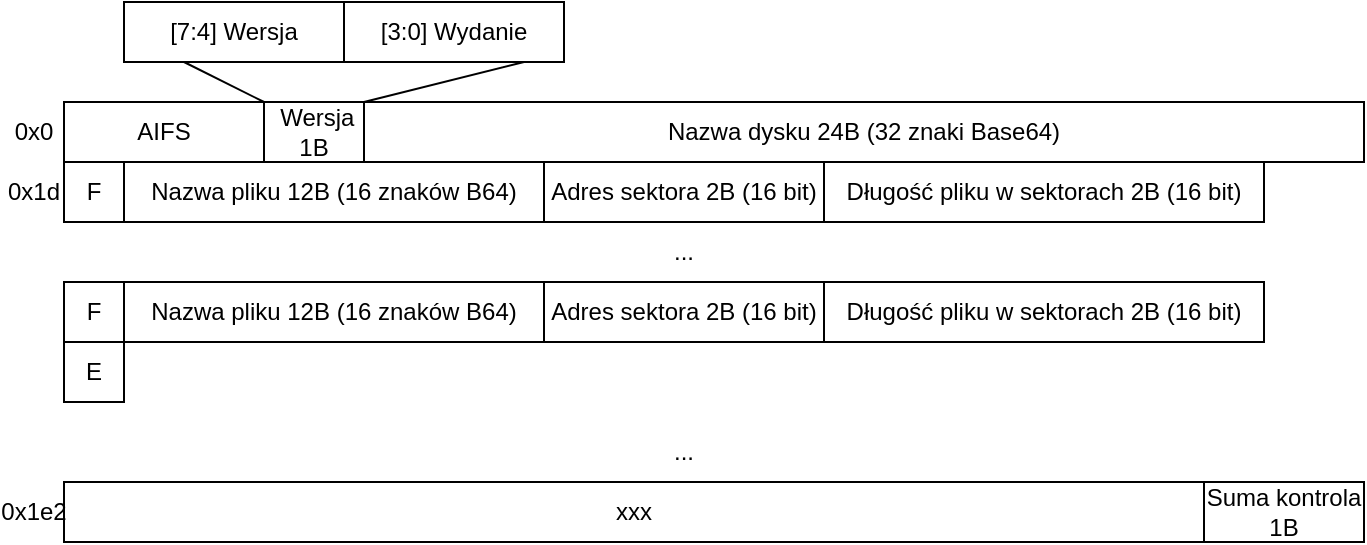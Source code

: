 <mxfile version="23.1.5" type="device">
  <diagram name="Strona-1" id="ckxG_nOQ_maH-sQQJCny">
    <mxGraphModel dx="1103" dy="736" grid="1" gridSize="10" guides="1" tooltips="1" connect="1" arrows="1" fold="1" page="1" pageScale="1" pageWidth="700" pageHeight="300" math="0" shadow="0">
      <root>
        <mxCell id="0" />
        <mxCell id="1" parent="0" />
        <mxCell id="4nAtlYZP7ZLarm_Cd7tP-1" value="&amp;nbsp;Wersja 1B" style="rounded=0;whiteSpace=wrap;html=1;" vertex="1" parent="1">
          <mxGeometry x="140" y="70" width="50" height="30" as="geometry" />
        </mxCell>
        <mxCell id="4nAtlYZP7ZLarm_Cd7tP-2" value="AIFS" style="rounded=0;whiteSpace=wrap;html=1;" vertex="1" parent="1">
          <mxGeometry x="40" y="70" width="100" height="30" as="geometry" />
        </mxCell>
        <mxCell id="4nAtlYZP7ZLarm_Cd7tP-3" value="Nazwa dysku 24B (32 znaki Base64)" style="rounded=0;whiteSpace=wrap;html=1;" vertex="1" parent="1">
          <mxGeometry x="190" y="70" width="500" height="30" as="geometry" />
        </mxCell>
        <mxCell id="4nAtlYZP7ZLarm_Cd7tP-4" value="F" style="rounded=0;whiteSpace=wrap;html=1;" vertex="1" parent="1">
          <mxGeometry x="40" y="100" width="30" height="30" as="geometry" />
        </mxCell>
        <mxCell id="4nAtlYZP7ZLarm_Cd7tP-5" value="Nazwa pliku 12B (16 znaków B64)" style="rounded=0;whiteSpace=wrap;html=1;" vertex="1" parent="1">
          <mxGeometry x="70" y="100" width="210" height="30" as="geometry" />
        </mxCell>
        <mxCell id="4nAtlYZP7ZLarm_Cd7tP-7" value="Adres sektora 2B (16 bit)" style="rounded=0;whiteSpace=wrap;html=1;" vertex="1" parent="1">
          <mxGeometry x="280" y="100" width="140" height="30" as="geometry" />
        </mxCell>
        <mxCell id="4nAtlYZP7ZLarm_Cd7tP-8" value="Długość pliku w sektorach 2B (16 bit)" style="rounded=0;whiteSpace=wrap;html=1;" vertex="1" parent="1">
          <mxGeometry x="420" y="100" width="220" height="30" as="geometry" />
        </mxCell>
        <mxCell id="4nAtlYZP7ZLarm_Cd7tP-9" value="..." style="text;html=1;align=center;verticalAlign=middle;whiteSpace=wrap;rounded=0;" vertex="1" parent="1">
          <mxGeometry x="320" y="130" width="60" height="30" as="geometry" />
        </mxCell>
        <mxCell id="4nAtlYZP7ZLarm_Cd7tP-18" value="F" style="rounded=0;whiteSpace=wrap;html=1;" vertex="1" parent="1">
          <mxGeometry x="40" y="160" width="30" height="30" as="geometry" />
        </mxCell>
        <mxCell id="4nAtlYZP7ZLarm_Cd7tP-19" value="Nazwa pliku 12B (16 znaków B64)" style="rounded=0;whiteSpace=wrap;html=1;" vertex="1" parent="1">
          <mxGeometry x="70" y="160" width="210" height="30" as="geometry" />
        </mxCell>
        <mxCell id="4nAtlYZP7ZLarm_Cd7tP-20" value="Adres sektora 2B (16 bit)" style="rounded=0;whiteSpace=wrap;html=1;" vertex="1" parent="1">
          <mxGeometry x="280" y="160" width="140" height="30" as="geometry" />
        </mxCell>
        <mxCell id="4nAtlYZP7ZLarm_Cd7tP-21" value="Długość pliku w sektorach 2B (16 bit)" style="rounded=0;whiteSpace=wrap;html=1;" vertex="1" parent="1">
          <mxGeometry x="420" y="160" width="220" height="30" as="geometry" />
        </mxCell>
        <mxCell id="4nAtlYZP7ZLarm_Cd7tP-23" value="E" style="rounded=0;whiteSpace=wrap;html=1;" vertex="1" parent="1">
          <mxGeometry x="40" y="190" width="30" height="30" as="geometry" />
        </mxCell>
        <mxCell id="4nAtlYZP7ZLarm_Cd7tP-24" value="..." style="text;html=1;align=center;verticalAlign=middle;whiteSpace=wrap;rounded=0;" vertex="1" parent="1">
          <mxGeometry x="320" y="230" width="60" height="30" as="geometry" />
        </mxCell>
        <mxCell id="4nAtlYZP7ZLarm_Cd7tP-26" value="Suma kontrola 1B" style="rounded=0;whiteSpace=wrap;html=1;" vertex="1" parent="1">
          <mxGeometry x="610" y="260" width="80" height="30" as="geometry" />
        </mxCell>
        <mxCell id="4nAtlYZP7ZLarm_Cd7tP-27" value="xxx" style="rounded=0;whiteSpace=wrap;html=1;" vertex="1" parent="1">
          <mxGeometry x="40" y="260" width="570" height="30" as="geometry" />
        </mxCell>
        <mxCell id="4nAtlYZP7ZLarm_Cd7tP-29" value="0x0" style="text;html=1;align=center;verticalAlign=middle;whiteSpace=wrap;rounded=0;" vertex="1" parent="1">
          <mxGeometry x="10" y="70" width="30" height="30" as="geometry" />
        </mxCell>
        <mxCell id="4nAtlYZP7ZLarm_Cd7tP-30" value="0x1d" style="text;html=1;align=center;verticalAlign=middle;whiteSpace=wrap;rounded=0;" vertex="1" parent="1">
          <mxGeometry x="10" y="100" width="30" height="30" as="geometry" />
        </mxCell>
        <mxCell id="4nAtlYZP7ZLarm_Cd7tP-32" value="0x1e2" style="text;html=1;align=center;verticalAlign=middle;whiteSpace=wrap;rounded=0;" vertex="1" parent="1">
          <mxGeometry x="10" y="260" width="30" height="30" as="geometry" />
        </mxCell>
        <mxCell id="4nAtlYZP7ZLarm_Cd7tP-34" value="" style="endArrow=none;html=1;rounded=0;exitX=1;exitY=0;exitDx=0;exitDy=0;" edge="1" parent="1" source="4nAtlYZP7ZLarm_Cd7tP-1">
          <mxGeometry width="50" height="50" relative="1" as="geometry">
            <mxPoint x="470" y="210" as="sourcePoint" />
            <mxPoint x="270" y="50" as="targetPoint" />
          </mxGeometry>
        </mxCell>
        <mxCell id="4nAtlYZP7ZLarm_Cd7tP-35" value="" style="endArrow=none;html=1;rounded=0;exitX=1;exitY=0;exitDx=0;exitDy=0;" edge="1" parent="1" source="4nAtlYZP7ZLarm_Cd7tP-2">
          <mxGeometry width="50" height="50" relative="1" as="geometry">
            <mxPoint x="200" y="80" as="sourcePoint" />
            <mxPoint x="100" y="50" as="targetPoint" />
          </mxGeometry>
        </mxCell>
        <mxCell id="4nAtlYZP7ZLarm_Cd7tP-36" value="[7:4] Wersja" style="rounded=0;whiteSpace=wrap;html=1;" vertex="1" parent="1">
          <mxGeometry x="70" y="20" width="110" height="30" as="geometry" />
        </mxCell>
        <mxCell id="4nAtlYZP7ZLarm_Cd7tP-38" value="[3:0] Wydanie" style="rounded=0;whiteSpace=wrap;html=1;" vertex="1" parent="1">
          <mxGeometry x="180" y="20" width="110" height="30" as="geometry" />
        </mxCell>
      </root>
    </mxGraphModel>
  </diagram>
</mxfile>
